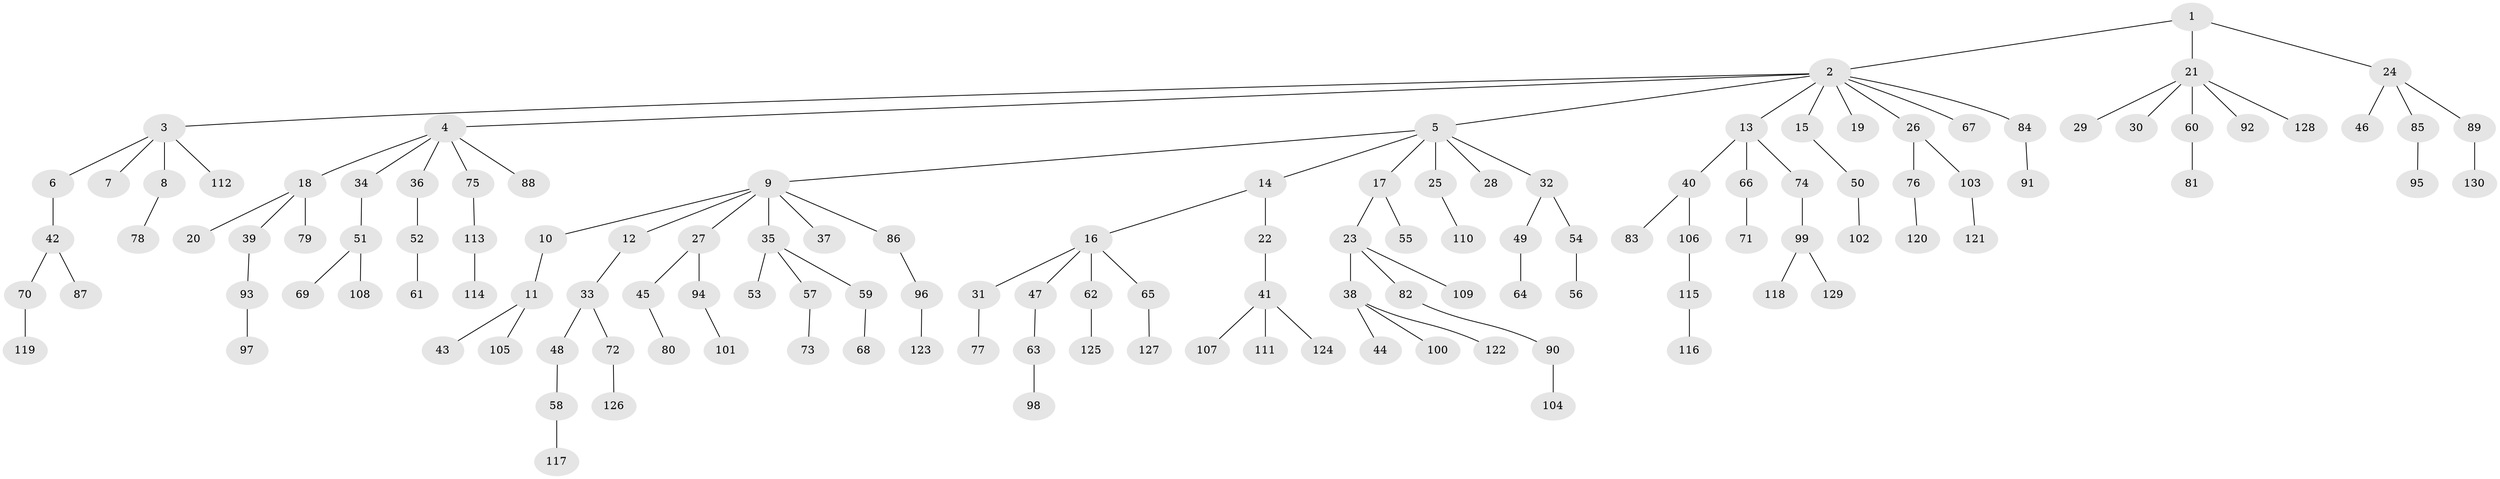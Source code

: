 // coarse degree distribution, {3: 0.075, 2: 0.225, 1: 0.55, 7: 0.025, 5: 0.05, 4: 0.075}
// Generated by graph-tools (version 1.1) at 2025/37/03/04/25 23:37:28]
// undirected, 130 vertices, 129 edges
graph export_dot {
  node [color=gray90,style=filled];
  1;
  2;
  3;
  4;
  5;
  6;
  7;
  8;
  9;
  10;
  11;
  12;
  13;
  14;
  15;
  16;
  17;
  18;
  19;
  20;
  21;
  22;
  23;
  24;
  25;
  26;
  27;
  28;
  29;
  30;
  31;
  32;
  33;
  34;
  35;
  36;
  37;
  38;
  39;
  40;
  41;
  42;
  43;
  44;
  45;
  46;
  47;
  48;
  49;
  50;
  51;
  52;
  53;
  54;
  55;
  56;
  57;
  58;
  59;
  60;
  61;
  62;
  63;
  64;
  65;
  66;
  67;
  68;
  69;
  70;
  71;
  72;
  73;
  74;
  75;
  76;
  77;
  78;
  79;
  80;
  81;
  82;
  83;
  84;
  85;
  86;
  87;
  88;
  89;
  90;
  91;
  92;
  93;
  94;
  95;
  96;
  97;
  98;
  99;
  100;
  101;
  102;
  103;
  104;
  105;
  106;
  107;
  108;
  109;
  110;
  111;
  112;
  113;
  114;
  115;
  116;
  117;
  118;
  119;
  120;
  121;
  122;
  123;
  124;
  125;
  126;
  127;
  128;
  129;
  130;
  1 -- 2;
  1 -- 21;
  1 -- 24;
  2 -- 3;
  2 -- 4;
  2 -- 5;
  2 -- 13;
  2 -- 15;
  2 -- 19;
  2 -- 26;
  2 -- 67;
  2 -- 84;
  3 -- 6;
  3 -- 7;
  3 -- 8;
  3 -- 112;
  4 -- 18;
  4 -- 34;
  4 -- 36;
  4 -- 75;
  4 -- 88;
  5 -- 9;
  5 -- 14;
  5 -- 17;
  5 -- 25;
  5 -- 28;
  5 -- 32;
  6 -- 42;
  8 -- 78;
  9 -- 10;
  9 -- 12;
  9 -- 27;
  9 -- 35;
  9 -- 37;
  9 -- 86;
  10 -- 11;
  11 -- 43;
  11 -- 105;
  12 -- 33;
  13 -- 40;
  13 -- 66;
  13 -- 74;
  14 -- 16;
  14 -- 22;
  15 -- 50;
  16 -- 31;
  16 -- 47;
  16 -- 62;
  16 -- 65;
  17 -- 23;
  17 -- 55;
  18 -- 20;
  18 -- 39;
  18 -- 79;
  21 -- 29;
  21 -- 30;
  21 -- 60;
  21 -- 92;
  21 -- 128;
  22 -- 41;
  23 -- 38;
  23 -- 82;
  23 -- 109;
  24 -- 46;
  24 -- 85;
  24 -- 89;
  25 -- 110;
  26 -- 76;
  26 -- 103;
  27 -- 45;
  27 -- 94;
  31 -- 77;
  32 -- 49;
  32 -- 54;
  33 -- 48;
  33 -- 72;
  34 -- 51;
  35 -- 53;
  35 -- 57;
  35 -- 59;
  36 -- 52;
  38 -- 44;
  38 -- 100;
  38 -- 122;
  39 -- 93;
  40 -- 83;
  40 -- 106;
  41 -- 107;
  41 -- 111;
  41 -- 124;
  42 -- 70;
  42 -- 87;
  45 -- 80;
  47 -- 63;
  48 -- 58;
  49 -- 64;
  50 -- 102;
  51 -- 69;
  51 -- 108;
  52 -- 61;
  54 -- 56;
  57 -- 73;
  58 -- 117;
  59 -- 68;
  60 -- 81;
  62 -- 125;
  63 -- 98;
  65 -- 127;
  66 -- 71;
  70 -- 119;
  72 -- 126;
  74 -- 99;
  75 -- 113;
  76 -- 120;
  82 -- 90;
  84 -- 91;
  85 -- 95;
  86 -- 96;
  89 -- 130;
  90 -- 104;
  93 -- 97;
  94 -- 101;
  96 -- 123;
  99 -- 118;
  99 -- 129;
  103 -- 121;
  106 -- 115;
  113 -- 114;
  115 -- 116;
}
